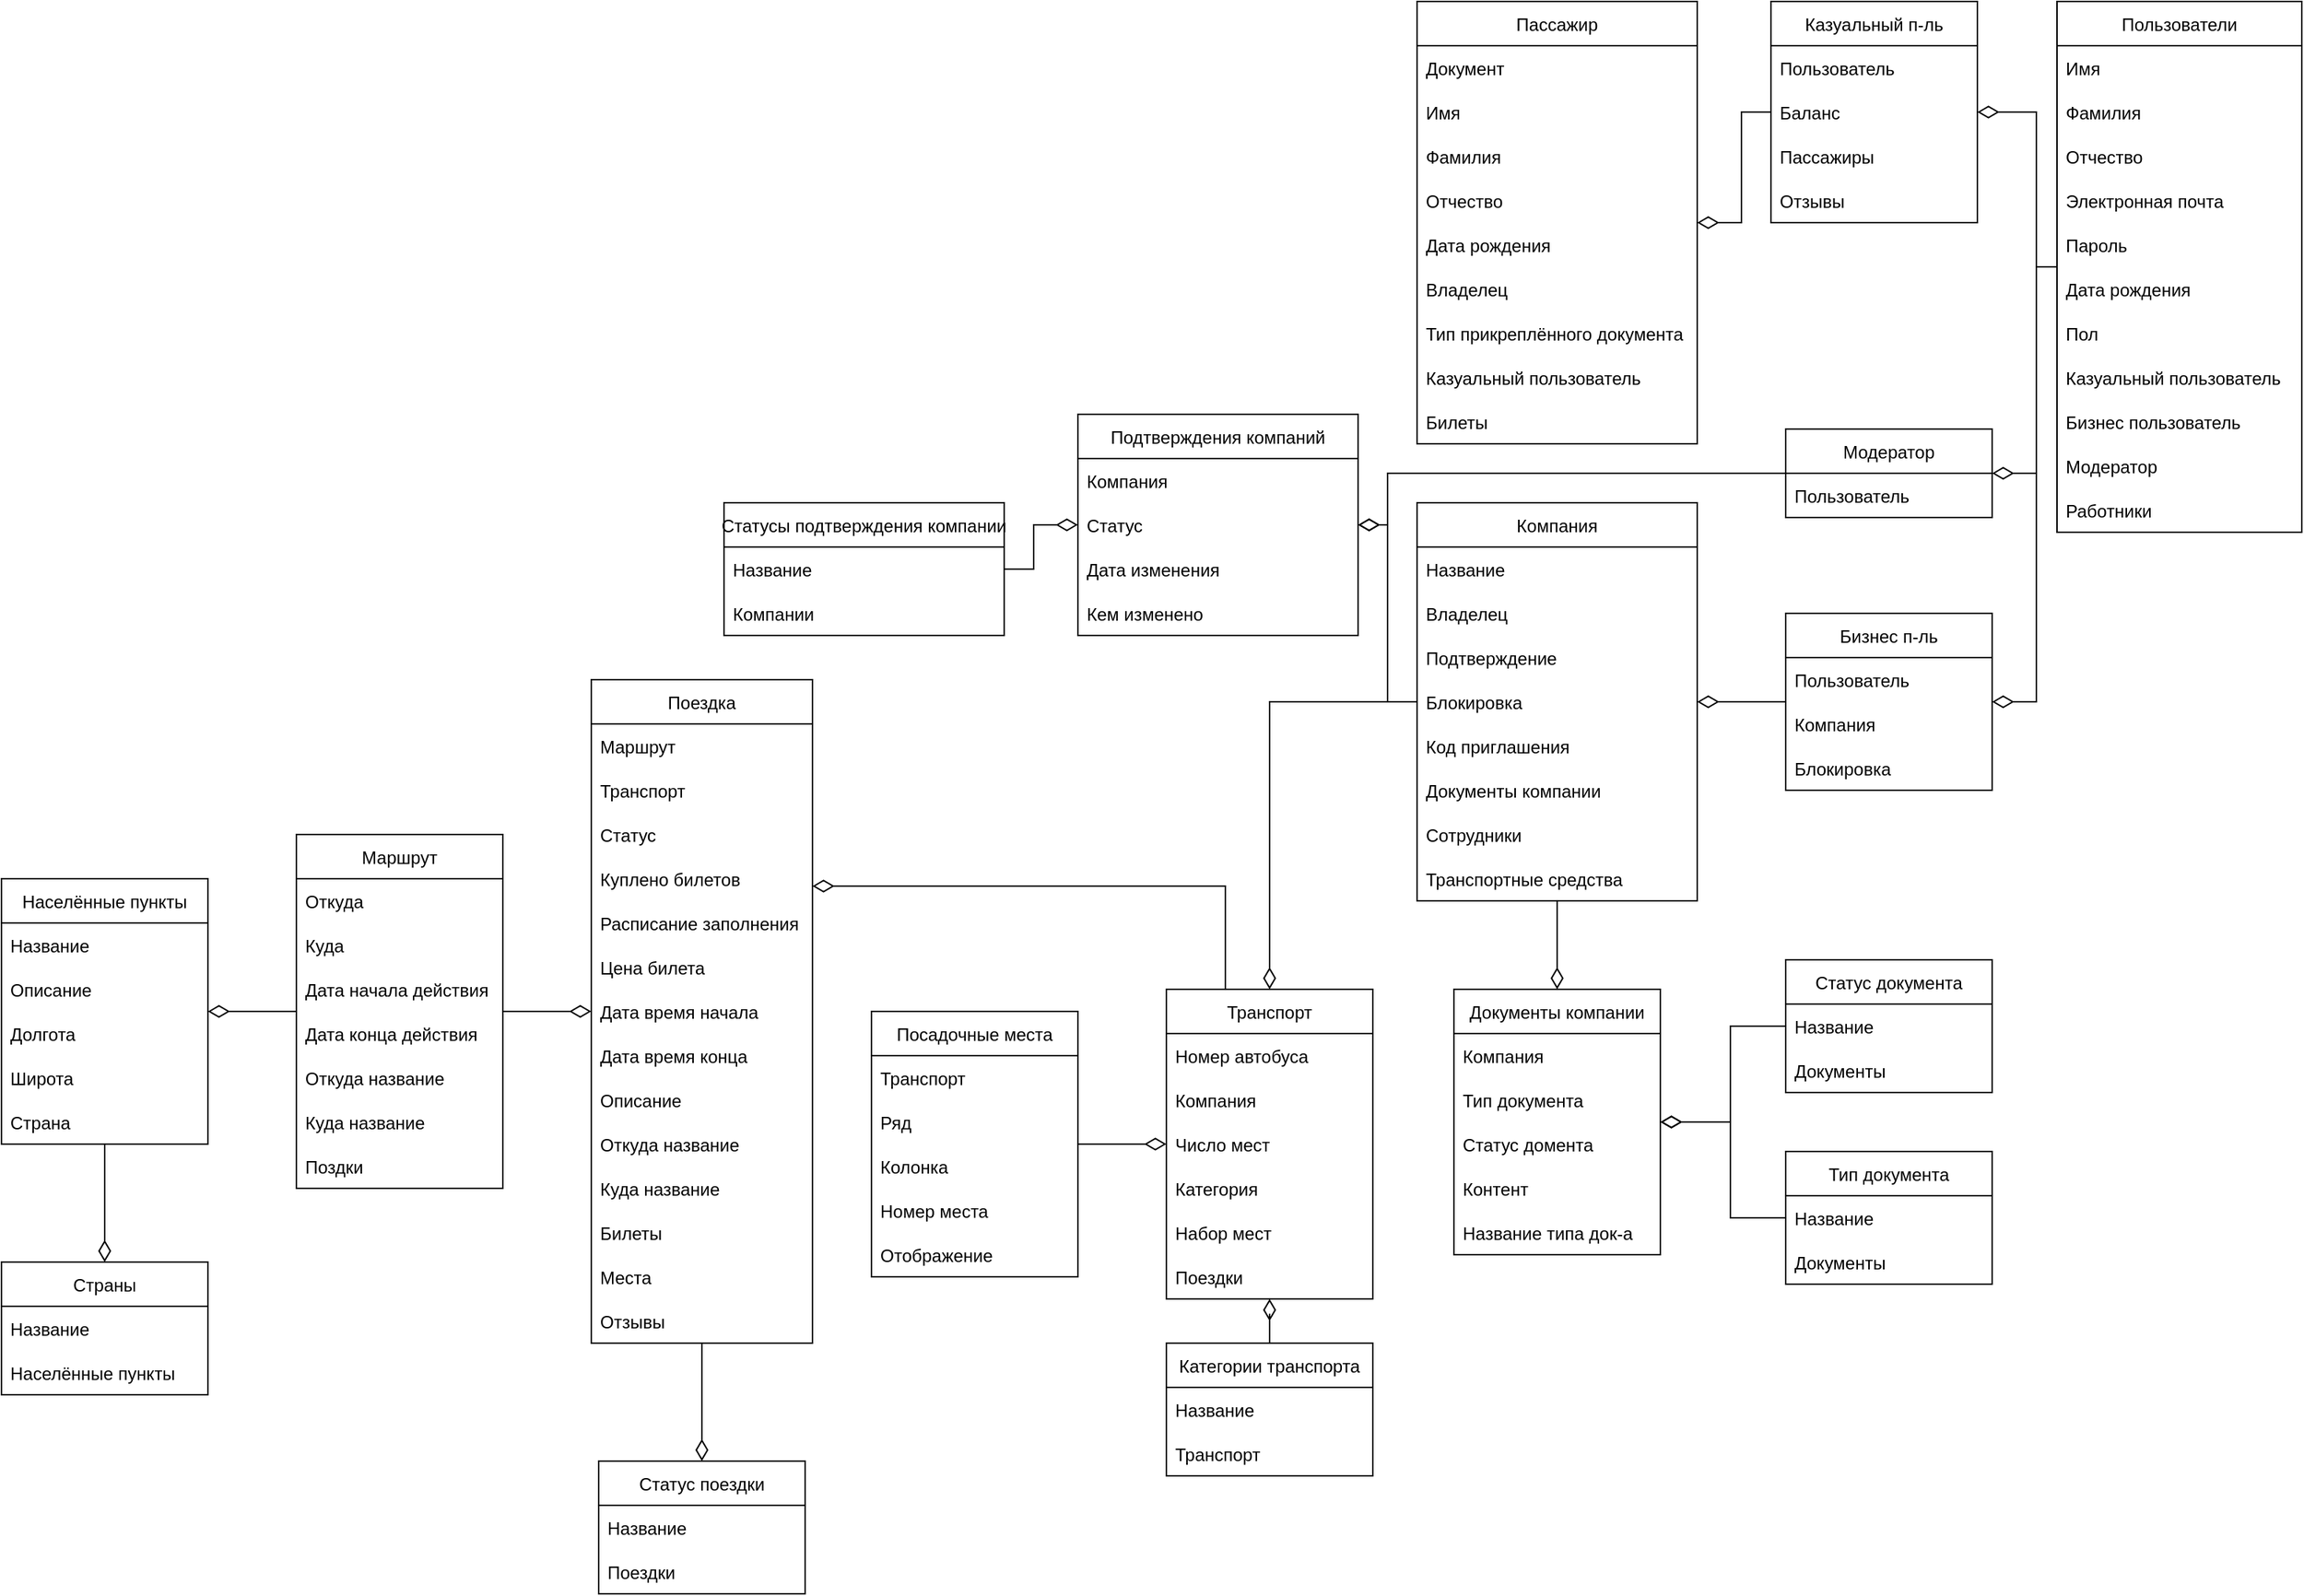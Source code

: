 <mxfile version="18.0.2" type="github">
  <diagram id="vELPEkhLMTeFOMXlJ44O" name="Page-1">
    <mxGraphModel dx="2416" dy="868" grid="1" gridSize="10" guides="1" tooltips="1" connect="1" arrows="1" fold="1" page="1" pageScale="1" pageWidth="827" pageHeight="1169" math="0" shadow="0">
      <root>
        <mxCell id="0" />
        <mxCell id="1" parent="0" />
        <mxCell id="m22iCB-XYUznmMrSTrO6-69" style="edgeStyle=orthogonalEdgeStyle;rounded=0;orthogonalLoop=1;jettySize=auto;html=1;endArrow=diamondThin;endFill=0;startSize=12;endSize=12;" edge="1" parent="1" source="m22iCB-XYUznmMrSTrO6-1" target="m22iCB-XYUznmMrSTrO6-24">
          <mxGeometry relative="1" as="geometry">
            <Array as="points">
              <mxPoint x="620" y="220" />
              <mxPoint x="620" y="515" />
            </Array>
          </mxGeometry>
        </mxCell>
        <mxCell id="m22iCB-XYUznmMrSTrO6-70" style="edgeStyle=orthogonalEdgeStyle;rounded=0;orthogonalLoop=1;jettySize=auto;html=1;endArrow=diamondThin;endFill=0;startSize=12;endSize=12;" edge="1" parent="1" source="m22iCB-XYUznmMrSTrO6-1" target="m22iCB-XYUznmMrSTrO6-19">
          <mxGeometry relative="1" as="geometry">
            <Array as="points">
              <mxPoint x="620" y="220" />
              <mxPoint x="620" y="360" />
            </Array>
          </mxGeometry>
        </mxCell>
        <mxCell id="m22iCB-XYUznmMrSTrO6-71" style="edgeStyle=orthogonalEdgeStyle;rounded=0;orthogonalLoop=1;jettySize=auto;html=1;endArrow=diamondThin;endFill=0;startSize=12;endSize=12;" edge="1" parent="1" source="m22iCB-XYUznmMrSTrO6-1" target="m22iCB-XYUznmMrSTrO6-14">
          <mxGeometry relative="1" as="geometry">
            <Array as="points">
              <mxPoint x="620" y="220" />
              <mxPoint x="620" y="115" />
            </Array>
          </mxGeometry>
        </mxCell>
        <mxCell id="m22iCB-XYUznmMrSTrO6-1" value="Пользователи" style="swimlane;fontStyle=0;childLayout=stackLayout;horizontal=1;startSize=30;horizontalStack=0;resizeParent=1;resizeParentMax=0;resizeLast=0;collapsible=1;marginBottom=0;" vertex="1" parent="1">
          <mxGeometry x="634" y="40" width="166" height="360" as="geometry" />
        </mxCell>
        <mxCell id="m22iCB-XYUznmMrSTrO6-2" value="Имя" style="text;strokeColor=none;fillColor=none;align=left;verticalAlign=middle;spacingLeft=4;spacingRight=4;overflow=hidden;points=[[0,0.5],[1,0.5]];portConstraint=eastwest;rotatable=0;" vertex="1" parent="m22iCB-XYUznmMrSTrO6-1">
          <mxGeometry y="30" width="166" height="30" as="geometry" />
        </mxCell>
        <mxCell id="m22iCB-XYUznmMrSTrO6-3" value="Фамилия" style="text;strokeColor=none;fillColor=none;align=left;verticalAlign=middle;spacingLeft=4;spacingRight=4;overflow=hidden;points=[[0,0.5],[1,0.5]];portConstraint=eastwest;rotatable=0;" vertex="1" parent="m22iCB-XYUznmMrSTrO6-1">
          <mxGeometry y="60" width="166" height="30" as="geometry" />
        </mxCell>
        <mxCell id="m22iCB-XYUznmMrSTrO6-4" value="Отчество" style="text;strokeColor=none;fillColor=none;align=left;verticalAlign=middle;spacingLeft=4;spacingRight=4;overflow=hidden;points=[[0,0.5],[1,0.5]];portConstraint=eastwest;rotatable=0;" vertex="1" parent="m22iCB-XYUznmMrSTrO6-1">
          <mxGeometry y="90" width="166" height="30" as="geometry" />
        </mxCell>
        <mxCell id="m22iCB-XYUznmMrSTrO6-5" value="Электронная почта" style="text;strokeColor=none;fillColor=none;align=left;verticalAlign=middle;spacingLeft=4;spacingRight=4;overflow=hidden;points=[[0,0.5],[1,0.5]];portConstraint=eastwest;rotatable=0;" vertex="1" parent="m22iCB-XYUznmMrSTrO6-1">
          <mxGeometry y="120" width="166" height="30" as="geometry" />
        </mxCell>
        <mxCell id="m22iCB-XYUznmMrSTrO6-6" value="Пароль" style="text;strokeColor=none;fillColor=none;align=left;verticalAlign=middle;spacingLeft=4;spacingRight=4;overflow=hidden;points=[[0,0.5],[1,0.5]];portConstraint=eastwest;rotatable=0;" vertex="1" parent="m22iCB-XYUznmMrSTrO6-1">
          <mxGeometry y="150" width="166" height="30" as="geometry" />
        </mxCell>
        <mxCell id="m22iCB-XYUznmMrSTrO6-7" value="Дата рождения" style="text;strokeColor=none;fillColor=none;align=left;verticalAlign=middle;spacingLeft=4;spacingRight=4;overflow=hidden;points=[[0,0.5],[1,0.5]];portConstraint=eastwest;rotatable=0;" vertex="1" parent="m22iCB-XYUznmMrSTrO6-1">
          <mxGeometry y="180" width="166" height="30" as="geometry" />
        </mxCell>
        <mxCell id="m22iCB-XYUznmMrSTrO6-8" value="Пол" style="text;strokeColor=none;fillColor=none;align=left;verticalAlign=middle;spacingLeft=4;spacingRight=4;overflow=hidden;points=[[0,0.5],[1,0.5]];portConstraint=eastwest;rotatable=0;" vertex="1" parent="m22iCB-XYUznmMrSTrO6-1">
          <mxGeometry y="210" width="166" height="30" as="geometry" />
        </mxCell>
        <mxCell id="m22iCB-XYUznmMrSTrO6-9" value="Казуальный пользователь" style="text;strokeColor=none;fillColor=none;align=left;verticalAlign=middle;spacingLeft=4;spacingRight=4;overflow=hidden;points=[[0,0.5],[1,0.5]];portConstraint=eastwest;rotatable=0;" vertex="1" parent="m22iCB-XYUznmMrSTrO6-1">
          <mxGeometry y="240" width="166" height="30" as="geometry" />
        </mxCell>
        <mxCell id="m22iCB-XYUznmMrSTrO6-10" value="Бизнес пользователь" style="text;strokeColor=none;fillColor=none;align=left;verticalAlign=middle;spacingLeft=4;spacingRight=4;overflow=hidden;points=[[0,0.5],[1,0.5]];portConstraint=eastwest;rotatable=0;" vertex="1" parent="m22iCB-XYUznmMrSTrO6-1">
          <mxGeometry y="270" width="166" height="30" as="geometry" />
        </mxCell>
        <mxCell id="m22iCB-XYUznmMrSTrO6-11" value="Модератор" style="text;strokeColor=none;fillColor=none;align=left;verticalAlign=middle;spacingLeft=4;spacingRight=4;overflow=hidden;points=[[0,0.5],[1,0.5]];portConstraint=eastwest;rotatable=0;" vertex="1" parent="m22iCB-XYUznmMrSTrO6-1">
          <mxGeometry y="300" width="166" height="30" as="geometry" />
        </mxCell>
        <mxCell id="m22iCB-XYUznmMrSTrO6-12" value="Работники" style="text;strokeColor=none;fillColor=none;align=left;verticalAlign=middle;spacingLeft=4;spacingRight=4;overflow=hidden;points=[[0,0.5],[1,0.5]];portConstraint=eastwest;rotatable=0;" vertex="1" parent="m22iCB-XYUznmMrSTrO6-1">
          <mxGeometry y="330" width="166" height="30" as="geometry" />
        </mxCell>
        <mxCell id="m22iCB-XYUznmMrSTrO6-72" style="edgeStyle=orthogonalEdgeStyle;rounded=0;orthogonalLoop=1;jettySize=auto;html=1;endArrow=diamondThin;endFill=0;startSize=12;endSize=12;" edge="1" parent="1" source="m22iCB-XYUznmMrSTrO6-14" target="m22iCB-XYUznmMrSTrO6-29">
          <mxGeometry relative="1" as="geometry" />
        </mxCell>
        <mxCell id="m22iCB-XYUznmMrSTrO6-14" value="Казуальный п-ль" style="swimlane;fontStyle=0;childLayout=stackLayout;horizontal=1;startSize=30;horizontalStack=0;resizeParent=1;resizeParentMax=0;resizeLast=0;collapsible=1;marginBottom=0;" vertex="1" parent="1">
          <mxGeometry x="440" y="40" width="140" height="150" as="geometry" />
        </mxCell>
        <mxCell id="m22iCB-XYUznmMrSTrO6-15" value="Пользователь" style="text;strokeColor=none;fillColor=none;align=left;verticalAlign=middle;spacingLeft=4;spacingRight=4;overflow=hidden;points=[[0,0.5],[1,0.5]];portConstraint=eastwest;rotatable=0;" vertex="1" parent="m22iCB-XYUznmMrSTrO6-14">
          <mxGeometry y="30" width="140" height="30" as="geometry" />
        </mxCell>
        <mxCell id="m22iCB-XYUznmMrSTrO6-16" value="Баланс" style="text;strokeColor=none;fillColor=none;align=left;verticalAlign=middle;spacingLeft=4;spacingRight=4;overflow=hidden;points=[[0,0.5],[1,0.5]];portConstraint=eastwest;rotatable=0;" vertex="1" parent="m22iCB-XYUznmMrSTrO6-14">
          <mxGeometry y="60" width="140" height="30" as="geometry" />
        </mxCell>
        <mxCell id="m22iCB-XYUznmMrSTrO6-17" value="Пассажиры" style="text;strokeColor=none;fillColor=none;align=left;verticalAlign=middle;spacingLeft=4;spacingRight=4;overflow=hidden;points=[[0,0.5],[1,0.5]];portConstraint=eastwest;rotatable=0;" vertex="1" parent="m22iCB-XYUznmMrSTrO6-14">
          <mxGeometry y="90" width="140" height="30" as="geometry" />
        </mxCell>
        <mxCell id="m22iCB-XYUznmMrSTrO6-18" value="Отзывы" style="text;strokeColor=none;fillColor=none;align=left;verticalAlign=middle;spacingLeft=4;spacingRight=4;overflow=hidden;points=[[0,0.5],[1,0.5]];portConstraint=eastwest;rotatable=0;" vertex="1" parent="m22iCB-XYUznmMrSTrO6-14">
          <mxGeometry y="120" width="140" height="30" as="geometry" />
        </mxCell>
        <mxCell id="m22iCB-XYUznmMrSTrO6-67" style="edgeStyle=orthogonalEdgeStyle;rounded=0;orthogonalLoop=1;jettySize=auto;html=1;endArrow=diamondThin;endFill=0;startSize=12;endSize=12;" edge="1" parent="1" source="m22iCB-XYUznmMrSTrO6-19" target="m22iCB-XYUznmMrSTrO6-60">
          <mxGeometry relative="1" as="geometry">
            <Array as="points">
              <mxPoint x="180" y="360" />
              <mxPoint x="180" y="395" />
            </Array>
          </mxGeometry>
        </mxCell>
        <mxCell id="m22iCB-XYUznmMrSTrO6-19" value="Модератор" style="swimlane;fontStyle=0;childLayout=stackLayout;horizontal=1;startSize=30;horizontalStack=0;resizeParent=1;resizeParentMax=0;resizeLast=0;collapsible=1;marginBottom=0;" vertex="1" parent="1">
          <mxGeometry x="450" y="330" width="140" height="60" as="geometry" />
        </mxCell>
        <mxCell id="m22iCB-XYUznmMrSTrO6-20" value="Пользователь" style="text;strokeColor=none;fillColor=none;align=left;verticalAlign=middle;spacingLeft=4;spacingRight=4;overflow=hidden;points=[[0,0.5],[1,0.5]];portConstraint=eastwest;rotatable=0;" vertex="1" parent="m22iCB-XYUznmMrSTrO6-19">
          <mxGeometry y="30" width="140" height="30" as="geometry" />
        </mxCell>
        <mxCell id="m22iCB-XYUznmMrSTrO6-68" style="edgeStyle=orthogonalEdgeStyle;rounded=0;orthogonalLoop=1;jettySize=auto;html=1;endArrow=diamondThin;endFill=0;startSize=12;endSize=12;" edge="1" parent="1" source="m22iCB-XYUznmMrSTrO6-24" target="m22iCB-XYUznmMrSTrO6-39">
          <mxGeometry relative="1" as="geometry" />
        </mxCell>
        <mxCell id="m22iCB-XYUznmMrSTrO6-24" value="Бизнес п-ль" style="swimlane;fontStyle=0;childLayout=stackLayout;horizontal=1;startSize=30;horizontalStack=0;resizeParent=1;resizeParentMax=0;resizeLast=0;collapsible=1;marginBottom=0;" vertex="1" parent="1">
          <mxGeometry x="450" y="455" width="140" height="120" as="geometry" />
        </mxCell>
        <mxCell id="m22iCB-XYUznmMrSTrO6-25" value="Пользователь" style="text;strokeColor=none;fillColor=none;align=left;verticalAlign=middle;spacingLeft=4;spacingRight=4;overflow=hidden;points=[[0,0.5],[1,0.5]];portConstraint=eastwest;rotatable=0;" vertex="1" parent="m22iCB-XYUznmMrSTrO6-24">
          <mxGeometry y="30" width="140" height="30" as="geometry" />
        </mxCell>
        <mxCell id="m22iCB-XYUznmMrSTrO6-26" value="Компания" style="text;strokeColor=none;fillColor=none;align=left;verticalAlign=middle;spacingLeft=4;spacingRight=4;overflow=hidden;points=[[0,0.5],[1,0.5]];portConstraint=eastwest;rotatable=0;" vertex="1" parent="m22iCB-XYUznmMrSTrO6-24">
          <mxGeometry y="60" width="140" height="30" as="geometry" />
        </mxCell>
        <mxCell id="m22iCB-XYUznmMrSTrO6-27" value="Блокировка" style="text;strokeColor=none;fillColor=none;align=left;verticalAlign=middle;spacingLeft=4;spacingRight=4;overflow=hidden;points=[[0,0.5],[1,0.5]];portConstraint=eastwest;rotatable=0;" vertex="1" parent="m22iCB-XYUznmMrSTrO6-24">
          <mxGeometry y="90" width="140" height="30" as="geometry" />
        </mxCell>
        <mxCell id="m22iCB-XYUznmMrSTrO6-29" value="Пассажир" style="swimlane;fontStyle=0;childLayout=stackLayout;horizontal=1;startSize=30;horizontalStack=0;resizeParent=1;resizeParentMax=0;resizeLast=0;collapsible=1;marginBottom=0;" vertex="1" parent="1">
          <mxGeometry x="200" y="40" width="190" height="300" as="geometry" />
        </mxCell>
        <mxCell id="m22iCB-XYUznmMrSTrO6-30" value="Документ" style="text;strokeColor=none;fillColor=none;align=left;verticalAlign=middle;spacingLeft=4;spacingRight=4;overflow=hidden;points=[[0,0.5],[1,0.5]];portConstraint=eastwest;rotatable=0;" vertex="1" parent="m22iCB-XYUznmMrSTrO6-29">
          <mxGeometry y="30" width="190" height="30" as="geometry" />
        </mxCell>
        <mxCell id="m22iCB-XYUznmMrSTrO6-31" value="Имя" style="text;strokeColor=none;fillColor=none;align=left;verticalAlign=middle;spacingLeft=4;spacingRight=4;overflow=hidden;points=[[0,0.5],[1,0.5]];portConstraint=eastwest;rotatable=0;" vertex="1" parent="m22iCB-XYUznmMrSTrO6-29">
          <mxGeometry y="60" width="190" height="30" as="geometry" />
        </mxCell>
        <mxCell id="m22iCB-XYUznmMrSTrO6-32" value="Фамилия" style="text;strokeColor=none;fillColor=none;align=left;verticalAlign=middle;spacingLeft=4;spacingRight=4;overflow=hidden;points=[[0,0.5],[1,0.5]];portConstraint=eastwest;rotatable=0;" vertex="1" parent="m22iCB-XYUznmMrSTrO6-29">
          <mxGeometry y="90" width="190" height="30" as="geometry" />
        </mxCell>
        <mxCell id="m22iCB-XYUznmMrSTrO6-33" value="Отчество" style="text;strokeColor=none;fillColor=none;align=left;verticalAlign=middle;spacingLeft=4;spacingRight=4;overflow=hidden;points=[[0,0.5],[1,0.5]];portConstraint=eastwest;rotatable=0;" vertex="1" parent="m22iCB-XYUznmMrSTrO6-29">
          <mxGeometry y="120" width="190" height="30" as="geometry" />
        </mxCell>
        <mxCell id="m22iCB-XYUznmMrSTrO6-34" value="Дата рождения" style="text;strokeColor=none;fillColor=none;align=left;verticalAlign=middle;spacingLeft=4;spacingRight=4;overflow=hidden;points=[[0,0.5],[1,0.5]];portConstraint=eastwest;rotatable=0;" vertex="1" parent="m22iCB-XYUznmMrSTrO6-29">
          <mxGeometry y="150" width="190" height="30" as="geometry" />
        </mxCell>
        <mxCell id="m22iCB-XYUznmMrSTrO6-35" value="Владелец" style="text;strokeColor=none;fillColor=none;align=left;verticalAlign=middle;spacingLeft=4;spacingRight=4;overflow=hidden;points=[[0,0.5],[1,0.5]];portConstraint=eastwest;rotatable=0;" vertex="1" parent="m22iCB-XYUznmMrSTrO6-29">
          <mxGeometry y="180" width="190" height="30" as="geometry" />
        </mxCell>
        <mxCell id="m22iCB-XYUznmMrSTrO6-36" value="Тип прикреплённого документа" style="text;strokeColor=none;fillColor=none;align=left;verticalAlign=middle;spacingLeft=4;spacingRight=4;overflow=hidden;points=[[0,0.5],[1,0.5]];portConstraint=eastwest;rotatable=0;" vertex="1" parent="m22iCB-XYUznmMrSTrO6-29">
          <mxGeometry y="210" width="190" height="30" as="geometry" />
        </mxCell>
        <mxCell id="m22iCB-XYUznmMrSTrO6-37" value="Казуальный пользователь" style="text;strokeColor=none;fillColor=none;align=left;verticalAlign=middle;spacingLeft=4;spacingRight=4;overflow=hidden;points=[[0,0.5],[1,0.5]];portConstraint=eastwest;rotatable=0;" vertex="1" parent="m22iCB-XYUznmMrSTrO6-29">
          <mxGeometry y="240" width="190" height="30" as="geometry" />
        </mxCell>
        <mxCell id="m22iCB-XYUznmMrSTrO6-38" value="Билеты" style="text;strokeColor=none;fillColor=none;align=left;verticalAlign=middle;spacingLeft=4;spacingRight=4;overflow=hidden;points=[[0,0.5],[1,0.5]];portConstraint=eastwest;rotatable=0;" vertex="1" parent="m22iCB-XYUznmMrSTrO6-29">
          <mxGeometry y="270" width="190" height="30" as="geometry" />
        </mxCell>
        <mxCell id="m22iCB-XYUznmMrSTrO6-66" style="edgeStyle=orthogonalEdgeStyle;rounded=0;orthogonalLoop=1;jettySize=auto;html=1;endArrow=diamondThin;endFill=0;endSize=12;startSize=12;" edge="1" parent="1" source="m22iCB-XYUznmMrSTrO6-39" target="m22iCB-XYUznmMrSTrO6-60">
          <mxGeometry relative="1" as="geometry" />
        </mxCell>
        <mxCell id="m22iCB-XYUznmMrSTrO6-89" style="edgeStyle=orthogonalEdgeStyle;rounded=0;orthogonalLoop=1;jettySize=auto;html=1;endArrow=diamondThin;endFill=0;startSize=12;endSize=12;" edge="1" parent="1" source="m22iCB-XYUznmMrSTrO6-39" target="m22iCB-XYUznmMrSTrO6-81">
          <mxGeometry relative="1" as="geometry" />
        </mxCell>
        <mxCell id="m22iCB-XYUznmMrSTrO6-39" value="Компания" style="swimlane;fontStyle=0;childLayout=stackLayout;horizontal=1;startSize=30;horizontalStack=0;resizeParent=1;resizeParentMax=0;resizeLast=0;collapsible=1;marginBottom=0;" vertex="1" parent="1">
          <mxGeometry x="200" y="380" width="190" height="270" as="geometry" />
        </mxCell>
        <mxCell id="m22iCB-XYUznmMrSTrO6-40" value="Название" style="text;strokeColor=none;fillColor=none;align=left;verticalAlign=middle;spacingLeft=4;spacingRight=4;overflow=hidden;points=[[0,0.5],[1,0.5]];portConstraint=eastwest;rotatable=0;" vertex="1" parent="m22iCB-XYUznmMrSTrO6-39">
          <mxGeometry y="30" width="190" height="30" as="geometry" />
        </mxCell>
        <mxCell id="m22iCB-XYUznmMrSTrO6-41" value="Владелец" style="text;strokeColor=none;fillColor=none;align=left;verticalAlign=middle;spacingLeft=4;spacingRight=4;overflow=hidden;points=[[0,0.5],[1,0.5]];portConstraint=eastwest;rotatable=0;" vertex="1" parent="m22iCB-XYUznmMrSTrO6-39">
          <mxGeometry y="60" width="190" height="30" as="geometry" />
        </mxCell>
        <mxCell id="m22iCB-XYUznmMrSTrO6-42" value="Подтверждение" style="text;strokeColor=none;fillColor=none;align=left;verticalAlign=middle;spacingLeft=4;spacingRight=4;overflow=hidden;points=[[0,0.5],[1,0.5]];portConstraint=eastwest;rotatable=0;" vertex="1" parent="m22iCB-XYUznmMrSTrO6-39">
          <mxGeometry y="90" width="190" height="30" as="geometry" />
        </mxCell>
        <mxCell id="m22iCB-XYUznmMrSTrO6-43" value="Блокировка" style="text;strokeColor=none;fillColor=none;align=left;verticalAlign=middle;spacingLeft=4;spacingRight=4;overflow=hidden;points=[[0,0.5],[1,0.5]];portConstraint=eastwest;rotatable=0;" vertex="1" parent="m22iCB-XYUznmMrSTrO6-39">
          <mxGeometry y="120" width="190" height="30" as="geometry" />
        </mxCell>
        <mxCell id="m22iCB-XYUznmMrSTrO6-44" value="Код приглашения" style="text;strokeColor=none;fillColor=none;align=left;verticalAlign=middle;spacingLeft=4;spacingRight=4;overflow=hidden;points=[[0,0.5],[1,0.5]];portConstraint=eastwest;rotatable=0;" vertex="1" parent="m22iCB-XYUznmMrSTrO6-39">
          <mxGeometry y="150" width="190" height="30" as="geometry" />
        </mxCell>
        <mxCell id="m22iCB-XYUznmMrSTrO6-45" value="Документы компании" style="text;strokeColor=none;fillColor=none;align=left;verticalAlign=middle;spacingLeft=4;spacingRight=4;overflow=hidden;points=[[0,0.5],[1,0.5]];portConstraint=eastwest;rotatable=0;" vertex="1" parent="m22iCB-XYUznmMrSTrO6-39">
          <mxGeometry y="180" width="190" height="30" as="geometry" />
        </mxCell>
        <mxCell id="m22iCB-XYUznmMrSTrO6-46" value="Сотрудники" style="text;strokeColor=none;fillColor=none;align=left;verticalAlign=middle;spacingLeft=4;spacingRight=4;overflow=hidden;points=[[0,0.5],[1,0.5]];portConstraint=eastwest;rotatable=0;" vertex="1" parent="m22iCB-XYUznmMrSTrO6-39">
          <mxGeometry y="210" width="190" height="30" as="geometry" />
        </mxCell>
        <mxCell id="m22iCB-XYUznmMrSTrO6-47" value="Транспортные средства" style="text;strokeColor=none;fillColor=none;align=left;verticalAlign=middle;spacingLeft=4;spacingRight=4;overflow=hidden;points=[[0,0.5],[1,0.5]];portConstraint=eastwest;rotatable=0;" vertex="1" parent="m22iCB-XYUznmMrSTrO6-39">
          <mxGeometry y="240" width="190" height="30" as="geometry" />
        </mxCell>
        <mxCell id="m22iCB-XYUznmMrSTrO6-65" style="edgeStyle=orthogonalEdgeStyle;rounded=0;orthogonalLoop=1;jettySize=auto;html=1;endArrow=diamondThin;endFill=0;endSize=12;" edge="1" parent="1" source="m22iCB-XYUznmMrSTrO6-51" target="m22iCB-XYUznmMrSTrO6-60">
          <mxGeometry relative="1" as="geometry" />
        </mxCell>
        <mxCell id="m22iCB-XYUznmMrSTrO6-51" value="Статусы подтверждения компании" style="swimlane;fontStyle=0;childLayout=stackLayout;horizontal=1;startSize=30;horizontalStack=0;resizeParent=1;resizeParentMax=0;resizeLast=0;collapsible=1;marginBottom=0;" vertex="1" parent="1">
          <mxGeometry x="-270" y="380" width="190" height="90" as="geometry" />
        </mxCell>
        <mxCell id="m22iCB-XYUznmMrSTrO6-52" value="Название" style="text;strokeColor=none;fillColor=none;align=left;verticalAlign=middle;spacingLeft=4;spacingRight=4;overflow=hidden;points=[[0,0.5],[1,0.5]];portConstraint=eastwest;rotatable=0;" vertex="1" parent="m22iCB-XYUznmMrSTrO6-51">
          <mxGeometry y="30" width="190" height="30" as="geometry" />
        </mxCell>
        <mxCell id="m22iCB-XYUznmMrSTrO6-53" value="Компании" style="text;strokeColor=none;fillColor=none;align=left;verticalAlign=middle;spacingLeft=4;spacingRight=4;overflow=hidden;points=[[0,0.5],[1,0.5]];portConstraint=eastwest;rotatable=0;" vertex="1" parent="m22iCB-XYUznmMrSTrO6-51">
          <mxGeometry y="60" width="190" height="30" as="geometry" />
        </mxCell>
        <mxCell id="m22iCB-XYUznmMrSTrO6-60" value="Подтверждения компаний" style="swimlane;fontStyle=0;childLayout=stackLayout;horizontal=1;startSize=30;horizontalStack=0;resizeParent=1;resizeParentMax=0;resizeLast=0;collapsible=1;marginBottom=0;" vertex="1" parent="1">
          <mxGeometry x="-30" y="320" width="190" height="150" as="geometry" />
        </mxCell>
        <mxCell id="m22iCB-XYUznmMrSTrO6-61" value="Компания" style="text;strokeColor=none;fillColor=none;align=left;verticalAlign=middle;spacingLeft=4;spacingRight=4;overflow=hidden;points=[[0,0.5],[1,0.5]];portConstraint=eastwest;rotatable=0;" vertex="1" parent="m22iCB-XYUznmMrSTrO6-60">
          <mxGeometry y="30" width="190" height="30" as="geometry" />
        </mxCell>
        <mxCell id="m22iCB-XYUznmMrSTrO6-62" value="Статус" style="text;strokeColor=none;fillColor=none;align=left;verticalAlign=middle;spacingLeft=4;spacingRight=4;overflow=hidden;points=[[0,0.5],[1,0.5]];portConstraint=eastwest;rotatable=0;" vertex="1" parent="m22iCB-XYUznmMrSTrO6-60">
          <mxGeometry y="60" width="190" height="30" as="geometry" />
        </mxCell>
        <mxCell id="m22iCB-XYUznmMrSTrO6-63" value="Дата изменения" style="text;strokeColor=none;fillColor=none;align=left;verticalAlign=middle;spacingLeft=4;spacingRight=4;overflow=hidden;points=[[0,0.5],[1,0.5]];portConstraint=eastwest;rotatable=0;" vertex="1" parent="m22iCB-XYUznmMrSTrO6-60">
          <mxGeometry y="90" width="190" height="30" as="geometry" />
        </mxCell>
        <mxCell id="m22iCB-XYUznmMrSTrO6-64" value="Кем изменено" style="text;strokeColor=none;fillColor=none;align=left;verticalAlign=middle;spacingLeft=4;spacingRight=4;overflow=hidden;points=[[0,0.5],[1,0.5]];portConstraint=eastwest;rotatable=0;" vertex="1" parent="m22iCB-XYUznmMrSTrO6-60">
          <mxGeometry y="120" width="190" height="30" as="geometry" />
        </mxCell>
        <mxCell id="m22iCB-XYUznmMrSTrO6-85" style="edgeStyle=orthogonalEdgeStyle;rounded=0;orthogonalLoop=1;jettySize=auto;html=1;endArrow=diamondThin;endFill=0;startSize=12;endSize=12;" edge="1" parent="1" source="m22iCB-XYUznmMrSTrO6-73" target="m22iCB-XYUznmMrSTrO6-81">
          <mxGeometry relative="1" as="geometry" />
        </mxCell>
        <mxCell id="m22iCB-XYUznmMrSTrO6-73" value="Статус документа" style="swimlane;fontStyle=0;childLayout=stackLayout;horizontal=1;startSize=30;horizontalStack=0;resizeParent=1;resizeParentMax=0;resizeLast=0;collapsible=1;marginBottom=0;" vertex="1" parent="1">
          <mxGeometry x="450" y="690" width="140" height="90" as="geometry" />
        </mxCell>
        <mxCell id="m22iCB-XYUznmMrSTrO6-74" value="Название" style="text;strokeColor=none;fillColor=none;align=left;verticalAlign=middle;spacingLeft=4;spacingRight=4;overflow=hidden;points=[[0,0.5],[1,0.5]];portConstraint=eastwest;rotatable=0;" vertex="1" parent="m22iCB-XYUznmMrSTrO6-73">
          <mxGeometry y="30" width="140" height="30" as="geometry" />
        </mxCell>
        <mxCell id="m22iCB-XYUznmMrSTrO6-77" value="Документы" style="text;strokeColor=none;fillColor=none;align=left;verticalAlign=middle;spacingLeft=4;spacingRight=4;overflow=hidden;points=[[0,0.5],[1,0.5]];portConstraint=eastwest;rotatable=0;" vertex="1" parent="m22iCB-XYUznmMrSTrO6-73">
          <mxGeometry y="60" width="140" height="30" as="geometry" />
        </mxCell>
        <mxCell id="m22iCB-XYUznmMrSTrO6-86" style="edgeStyle=orthogonalEdgeStyle;rounded=0;orthogonalLoop=1;jettySize=auto;html=1;endArrow=diamondThin;endFill=0;startSize=12;endSize=12;" edge="1" parent="1" source="m22iCB-XYUznmMrSTrO6-78" target="m22iCB-XYUznmMrSTrO6-81">
          <mxGeometry relative="1" as="geometry" />
        </mxCell>
        <mxCell id="m22iCB-XYUznmMrSTrO6-78" value="Тип документа" style="swimlane;fontStyle=0;childLayout=stackLayout;horizontal=1;startSize=30;horizontalStack=0;resizeParent=1;resizeParentMax=0;resizeLast=0;collapsible=1;marginBottom=0;" vertex="1" parent="1">
          <mxGeometry x="450" y="820" width="140" height="90" as="geometry" />
        </mxCell>
        <mxCell id="m22iCB-XYUznmMrSTrO6-79" value="Название" style="text;strokeColor=none;fillColor=none;align=left;verticalAlign=middle;spacingLeft=4;spacingRight=4;overflow=hidden;points=[[0,0.5],[1,0.5]];portConstraint=eastwest;rotatable=0;" vertex="1" parent="m22iCB-XYUznmMrSTrO6-78">
          <mxGeometry y="30" width="140" height="30" as="geometry" />
        </mxCell>
        <mxCell id="m22iCB-XYUznmMrSTrO6-80" value="Документы" style="text;strokeColor=none;fillColor=none;align=left;verticalAlign=middle;spacingLeft=4;spacingRight=4;overflow=hidden;points=[[0,0.5],[1,0.5]];portConstraint=eastwest;rotatable=0;" vertex="1" parent="m22iCB-XYUznmMrSTrO6-78">
          <mxGeometry y="60" width="140" height="30" as="geometry" />
        </mxCell>
        <mxCell id="m22iCB-XYUznmMrSTrO6-81" value="Документы компании" style="swimlane;fontStyle=0;childLayout=stackLayout;horizontal=1;startSize=30;horizontalStack=0;resizeParent=1;resizeParentMax=0;resizeLast=0;collapsible=1;marginBottom=0;" vertex="1" parent="1">
          <mxGeometry x="225" y="710" width="140" height="180" as="geometry" />
        </mxCell>
        <mxCell id="m22iCB-XYUznmMrSTrO6-82" value="Компания" style="text;strokeColor=none;fillColor=none;align=left;verticalAlign=middle;spacingLeft=4;spacingRight=4;overflow=hidden;points=[[0,0.5],[1,0.5]];portConstraint=eastwest;rotatable=0;" vertex="1" parent="m22iCB-XYUznmMrSTrO6-81">
          <mxGeometry y="30" width="140" height="30" as="geometry" />
        </mxCell>
        <mxCell id="m22iCB-XYUznmMrSTrO6-83" value="Тип документа" style="text;strokeColor=none;fillColor=none;align=left;verticalAlign=middle;spacingLeft=4;spacingRight=4;overflow=hidden;points=[[0,0.5],[1,0.5]];portConstraint=eastwest;rotatable=0;" vertex="1" parent="m22iCB-XYUznmMrSTrO6-81">
          <mxGeometry y="60" width="140" height="30" as="geometry" />
        </mxCell>
        <mxCell id="m22iCB-XYUznmMrSTrO6-87" value="Статус домента" style="text;strokeColor=none;fillColor=none;align=left;verticalAlign=middle;spacingLeft=4;spacingRight=4;overflow=hidden;points=[[0,0.5],[1,0.5]];portConstraint=eastwest;rotatable=0;" vertex="1" parent="m22iCB-XYUznmMrSTrO6-81">
          <mxGeometry y="90" width="140" height="30" as="geometry" />
        </mxCell>
        <mxCell id="m22iCB-XYUznmMrSTrO6-88" value="Контент" style="text;strokeColor=none;fillColor=none;align=left;verticalAlign=middle;spacingLeft=4;spacingRight=4;overflow=hidden;points=[[0,0.5],[1,0.5]];portConstraint=eastwest;rotatable=0;" vertex="1" parent="m22iCB-XYUznmMrSTrO6-81">
          <mxGeometry y="120" width="140" height="30" as="geometry" />
        </mxCell>
        <mxCell id="m22iCB-XYUznmMrSTrO6-90" value="Название типа док-а" style="text;strokeColor=none;fillColor=none;align=left;verticalAlign=middle;spacingLeft=4;spacingRight=4;overflow=hidden;points=[[0,0.5],[1,0.5]];portConstraint=eastwest;rotatable=0;" vertex="1" parent="m22iCB-XYUznmMrSTrO6-81">
          <mxGeometry y="150" width="140" height="30" as="geometry" />
        </mxCell>
        <mxCell id="m22iCB-XYUznmMrSTrO6-99" style="edgeStyle=orthogonalEdgeStyle;rounded=0;orthogonalLoop=1;jettySize=auto;html=1;endArrow=diamondThin;endFill=0;startSize=12;endSize=12;" edge="1" parent="1" source="m22iCB-XYUznmMrSTrO6-91" target="m22iCB-XYUznmMrSTrO6-94">
          <mxGeometry relative="1" as="geometry" />
        </mxCell>
        <mxCell id="m22iCB-XYUznmMrSTrO6-91" value="Категории транспорта" style="swimlane;fontStyle=0;childLayout=stackLayout;horizontal=1;startSize=30;horizontalStack=0;resizeParent=1;resizeParentMax=0;resizeLast=0;collapsible=1;marginBottom=0;" vertex="1" parent="1">
          <mxGeometry x="30" y="950" width="140" height="90" as="geometry" />
        </mxCell>
        <mxCell id="m22iCB-XYUznmMrSTrO6-92" value="Название" style="text;strokeColor=none;fillColor=none;align=left;verticalAlign=middle;spacingLeft=4;spacingRight=4;overflow=hidden;points=[[0,0.5],[1,0.5]];portConstraint=eastwest;rotatable=0;" vertex="1" parent="m22iCB-XYUznmMrSTrO6-91">
          <mxGeometry y="30" width="140" height="30" as="geometry" />
        </mxCell>
        <mxCell id="m22iCB-XYUznmMrSTrO6-93" value="Транспорт" style="text;strokeColor=none;fillColor=none;align=left;verticalAlign=middle;spacingLeft=4;spacingRight=4;overflow=hidden;points=[[0,0.5],[1,0.5]];portConstraint=eastwest;rotatable=0;" vertex="1" parent="m22iCB-XYUznmMrSTrO6-91">
          <mxGeometry y="60" width="140" height="30" as="geometry" />
        </mxCell>
        <mxCell id="m22iCB-XYUznmMrSTrO6-149" style="edgeStyle=orthogonalEdgeStyle;rounded=0;orthogonalLoop=1;jettySize=auto;html=1;endArrow=diamondThin;endFill=0;startSize=12;endSize=12;" edge="1" parent="1" source="m22iCB-XYUznmMrSTrO6-94" target="m22iCB-XYUznmMrSTrO6-131">
          <mxGeometry relative="1" as="geometry">
            <Array as="points">
              <mxPoint x="70" y="640" />
            </Array>
          </mxGeometry>
        </mxCell>
        <mxCell id="m22iCB-XYUznmMrSTrO6-94" value="Транспорт" style="swimlane;fontStyle=0;childLayout=stackLayout;horizontal=1;startSize=30;horizontalStack=0;resizeParent=1;resizeParentMax=0;resizeLast=0;collapsible=1;marginBottom=0;" vertex="1" parent="1">
          <mxGeometry x="30" y="710" width="140" height="210" as="geometry" />
        </mxCell>
        <mxCell id="m22iCB-XYUznmMrSTrO6-95" value="Номер автобуса" style="text;strokeColor=none;fillColor=none;align=left;verticalAlign=middle;spacingLeft=4;spacingRight=4;overflow=hidden;points=[[0,0.5],[1,0.5]];portConstraint=eastwest;rotatable=0;" vertex="1" parent="m22iCB-XYUznmMrSTrO6-94">
          <mxGeometry y="30" width="140" height="30" as="geometry" />
        </mxCell>
        <mxCell id="m22iCB-XYUznmMrSTrO6-96" value="Компания" style="text;strokeColor=none;fillColor=none;align=left;verticalAlign=middle;spacingLeft=4;spacingRight=4;overflow=hidden;points=[[0,0.5],[1,0.5]];portConstraint=eastwest;rotatable=0;" vertex="1" parent="m22iCB-XYUznmMrSTrO6-94">
          <mxGeometry y="60" width="140" height="30" as="geometry" />
        </mxCell>
        <mxCell id="m22iCB-XYUznmMrSTrO6-97" value="Число мест" style="text;strokeColor=none;fillColor=none;align=left;verticalAlign=middle;spacingLeft=4;spacingRight=4;overflow=hidden;points=[[0,0.5],[1,0.5]];portConstraint=eastwest;rotatable=0;" vertex="1" parent="m22iCB-XYUznmMrSTrO6-94">
          <mxGeometry y="90" width="140" height="30" as="geometry" />
        </mxCell>
        <mxCell id="m22iCB-XYUznmMrSTrO6-98" value="Категория" style="text;strokeColor=none;fillColor=none;align=left;verticalAlign=middle;spacingLeft=4;spacingRight=4;overflow=hidden;points=[[0,0.5],[1,0.5]];portConstraint=eastwest;rotatable=0;" vertex="1" parent="m22iCB-XYUznmMrSTrO6-94">
          <mxGeometry y="120" width="140" height="30" as="geometry" />
        </mxCell>
        <mxCell id="m22iCB-XYUznmMrSTrO6-101" value="Набор мест" style="text;strokeColor=none;fillColor=none;align=left;verticalAlign=middle;spacingLeft=4;spacingRight=4;overflow=hidden;points=[[0,0.5],[1,0.5]];portConstraint=eastwest;rotatable=0;" vertex="1" parent="m22iCB-XYUznmMrSTrO6-94">
          <mxGeometry y="150" width="140" height="30" as="geometry" />
        </mxCell>
        <mxCell id="m22iCB-XYUznmMrSTrO6-103" value="Поездки" style="text;strokeColor=none;fillColor=none;align=left;verticalAlign=middle;spacingLeft=4;spacingRight=4;overflow=hidden;points=[[0,0.5],[1,0.5]];portConstraint=eastwest;rotatable=0;" vertex="1" parent="m22iCB-XYUznmMrSTrO6-94">
          <mxGeometry y="180" width="140" height="30" as="geometry" />
        </mxCell>
        <mxCell id="m22iCB-XYUznmMrSTrO6-100" style="edgeStyle=orthogonalEdgeStyle;rounded=0;orthogonalLoop=1;jettySize=auto;html=1;endArrow=diamondThin;endFill=0;startSize=12;endSize=12;" edge="1" parent="1" source="m22iCB-XYUznmMrSTrO6-43" target="m22iCB-XYUznmMrSTrO6-94">
          <mxGeometry relative="1" as="geometry" />
        </mxCell>
        <mxCell id="m22iCB-XYUznmMrSTrO6-111" style="edgeStyle=orthogonalEdgeStyle;rounded=0;orthogonalLoop=1;jettySize=auto;html=1;endArrow=diamondThin;endFill=0;startSize=12;endSize=12;" edge="1" parent="1" source="m22iCB-XYUznmMrSTrO6-104" target="m22iCB-XYUznmMrSTrO6-94">
          <mxGeometry relative="1" as="geometry" />
        </mxCell>
        <mxCell id="m22iCB-XYUznmMrSTrO6-104" value="Посадочные места" style="swimlane;fontStyle=0;childLayout=stackLayout;horizontal=1;startSize=30;horizontalStack=0;resizeParent=1;resizeParentMax=0;resizeLast=0;collapsible=1;marginBottom=0;" vertex="1" parent="1">
          <mxGeometry x="-170" y="725" width="140" height="180" as="geometry" />
        </mxCell>
        <mxCell id="m22iCB-XYUznmMrSTrO6-105" value="Транспорт" style="text;strokeColor=none;fillColor=none;align=left;verticalAlign=middle;spacingLeft=4;spacingRight=4;overflow=hidden;points=[[0,0.5],[1,0.5]];portConstraint=eastwest;rotatable=0;" vertex="1" parent="m22iCB-XYUznmMrSTrO6-104">
          <mxGeometry y="30" width="140" height="30" as="geometry" />
        </mxCell>
        <mxCell id="m22iCB-XYUznmMrSTrO6-106" value="Ряд" style="text;strokeColor=none;fillColor=none;align=left;verticalAlign=middle;spacingLeft=4;spacingRight=4;overflow=hidden;points=[[0,0.5],[1,0.5]];portConstraint=eastwest;rotatable=0;" vertex="1" parent="m22iCB-XYUznmMrSTrO6-104">
          <mxGeometry y="60" width="140" height="30" as="geometry" />
        </mxCell>
        <mxCell id="m22iCB-XYUznmMrSTrO6-107" value="Колонка" style="text;strokeColor=none;fillColor=none;align=left;verticalAlign=middle;spacingLeft=4;spacingRight=4;overflow=hidden;points=[[0,0.5],[1,0.5]];portConstraint=eastwest;rotatable=0;" vertex="1" parent="m22iCB-XYUznmMrSTrO6-104">
          <mxGeometry y="90" width="140" height="30" as="geometry" />
        </mxCell>
        <mxCell id="m22iCB-XYUznmMrSTrO6-108" value="Номер места" style="text;strokeColor=none;fillColor=none;align=left;verticalAlign=middle;spacingLeft=4;spacingRight=4;overflow=hidden;points=[[0,0.5],[1,0.5]];portConstraint=eastwest;rotatable=0;" vertex="1" parent="m22iCB-XYUznmMrSTrO6-104">
          <mxGeometry y="120" width="140" height="30" as="geometry" />
        </mxCell>
        <mxCell id="m22iCB-XYUznmMrSTrO6-109" value="Отображение" style="text;strokeColor=none;fillColor=none;align=left;verticalAlign=middle;spacingLeft=4;spacingRight=4;overflow=hidden;points=[[0,0.5],[1,0.5]];portConstraint=eastwest;rotatable=0;" vertex="1" parent="m22iCB-XYUznmMrSTrO6-104">
          <mxGeometry y="150" width="140" height="30" as="geometry" />
        </mxCell>
        <mxCell id="m22iCB-XYUznmMrSTrO6-112" value="Страны" style="swimlane;fontStyle=0;childLayout=stackLayout;horizontal=1;startSize=30;horizontalStack=0;resizeParent=1;resizeParentMax=0;resizeLast=0;collapsible=1;marginBottom=0;" vertex="1" parent="1">
          <mxGeometry x="-760" y="895" width="140" height="90" as="geometry" />
        </mxCell>
        <mxCell id="m22iCB-XYUznmMrSTrO6-113" value="Название" style="text;strokeColor=none;fillColor=none;align=left;verticalAlign=middle;spacingLeft=4;spacingRight=4;overflow=hidden;points=[[0,0.5],[1,0.5]];portConstraint=eastwest;rotatable=0;" vertex="1" parent="m22iCB-XYUznmMrSTrO6-112">
          <mxGeometry y="30" width="140" height="30" as="geometry" />
        </mxCell>
        <mxCell id="m22iCB-XYUznmMrSTrO6-114" value="Населённые пункты" style="text;strokeColor=none;fillColor=none;align=left;verticalAlign=middle;spacingLeft=4;spacingRight=4;overflow=hidden;points=[[0,0.5],[1,0.5]];portConstraint=eastwest;rotatable=0;" vertex="1" parent="m22iCB-XYUznmMrSTrO6-112">
          <mxGeometry y="60" width="140" height="30" as="geometry" />
        </mxCell>
        <mxCell id="m22iCB-XYUznmMrSTrO6-121" style="edgeStyle=orthogonalEdgeStyle;rounded=0;orthogonalLoop=1;jettySize=auto;html=1;endArrow=diamondThin;endFill=0;startSize=12;endSize=12;" edge="1" parent="1" source="m22iCB-XYUznmMrSTrO6-115" target="m22iCB-XYUznmMrSTrO6-112">
          <mxGeometry relative="1" as="geometry" />
        </mxCell>
        <mxCell id="m22iCB-XYUznmMrSTrO6-115" value="Населённые пункты" style="swimlane;fontStyle=0;childLayout=stackLayout;horizontal=1;startSize=30;horizontalStack=0;resizeParent=1;resizeParentMax=0;resizeLast=0;collapsible=1;marginBottom=0;" vertex="1" parent="1">
          <mxGeometry x="-760" y="635" width="140" height="180" as="geometry" />
        </mxCell>
        <mxCell id="m22iCB-XYUznmMrSTrO6-116" value="Название" style="text;strokeColor=none;fillColor=none;align=left;verticalAlign=middle;spacingLeft=4;spacingRight=4;overflow=hidden;points=[[0,0.5],[1,0.5]];portConstraint=eastwest;rotatable=0;" vertex="1" parent="m22iCB-XYUznmMrSTrO6-115">
          <mxGeometry y="30" width="140" height="30" as="geometry" />
        </mxCell>
        <mxCell id="m22iCB-XYUznmMrSTrO6-117" value="Описание" style="text;strokeColor=none;fillColor=none;align=left;verticalAlign=middle;spacingLeft=4;spacingRight=4;overflow=hidden;points=[[0,0.5],[1,0.5]];portConstraint=eastwest;rotatable=0;" vertex="1" parent="m22iCB-XYUznmMrSTrO6-115">
          <mxGeometry y="60" width="140" height="30" as="geometry" />
        </mxCell>
        <mxCell id="m22iCB-XYUznmMrSTrO6-118" value="Долгота" style="text;strokeColor=none;fillColor=none;align=left;verticalAlign=middle;spacingLeft=4;spacingRight=4;overflow=hidden;points=[[0,0.5],[1,0.5]];portConstraint=eastwest;rotatable=0;" vertex="1" parent="m22iCB-XYUznmMrSTrO6-115">
          <mxGeometry y="90" width="140" height="30" as="geometry" />
        </mxCell>
        <mxCell id="m22iCB-XYUznmMrSTrO6-119" value="Широта" style="text;strokeColor=none;fillColor=none;align=left;verticalAlign=middle;spacingLeft=4;spacingRight=4;overflow=hidden;points=[[0,0.5],[1,0.5]];portConstraint=eastwest;rotatable=0;" vertex="1" parent="m22iCB-XYUznmMrSTrO6-115">
          <mxGeometry y="120" width="140" height="30" as="geometry" />
        </mxCell>
        <mxCell id="m22iCB-XYUznmMrSTrO6-120" value="Страна" style="text;strokeColor=none;fillColor=none;align=left;verticalAlign=middle;spacingLeft=4;spacingRight=4;overflow=hidden;points=[[0,0.5],[1,0.5]];portConstraint=eastwest;rotatable=0;" vertex="1" parent="m22iCB-XYUznmMrSTrO6-115">
          <mxGeometry y="150" width="140" height="30" as="geometry" />
        </mxCell>
        <mxCell id="m22iCB-XYUznmMrSTrO6-128" style="edgeStyle=orthogonalEdgeStyle;rounded=0;orthogonalLoop=1;jettySize=auto;html=1;endArrow=diamondThin;endFill=0;startSize=12;endSize=12;" edge="1" parent="1" source="m22iCB-XYUznmMrSTrO6-122" target="m22iCB-XYUznmMrSTrO6-115">
          <mxGeometry relative="1" as="geometry" />
        </mxCell>
        <mxCell id="m22iCB-XYUznmMrSTrO6-148" style="edgeStyle=orthogonalEdgeStyle;rounded=0;orthogonalLoop=1;jettySize=auto;html=1;endArrow=diamondThin;endFill=0;startSize=12;endSize=12;" edge="1" parent="1" source="m22iCB-XYUznmMrSTrO6-122" target="m22iCB-XYUznmMrSTrO6-131">
          <mxGeometry relative="1" as="geometry" />
        </mxCell>
        <mxCell id="m22iCB-XYUznmMrSTrO6-122" value="Маршрут" style="swimlane;fontStyle=0;childLayout=stackLayout;horizontal=1;startSize=30;horizontalStack=0;resizeParent=1;resizeParentMax=0;resizeLast=0;collapsible=1;marginBottom=0;" vertex="1" parent="1">
          <mxGeometry x="-560" y="605" width="140" height="240" as="geometry" />
        </mxCell>
        <mxCell id="m22iCB-XYUznmMrSTrO6-123" value="Откуда" style="text;strokeColor=none;fillColor=none;align=left;verticalAlign=middle;spacingLeft=4;spacingRight=4;overflow=hidden;points=[[0,0.5],[1,0.5]];portConstraint=eastwest;rotatable=0;" vertex="1" parent="m22iCB-XYUznmMrSTrO6-122">
          <mxGeometry y="30" width="140" height="30" as="geometry" />
        </mxCell>
        <mxCell id="m22iCB-XYUznmMrSTrO6-124" value="Куда" style="text;strokeColor=none;fillColor=none;align=left;verticalAlign=middle;spacingLeft=4;spacingRight=4;overflow=hidden;points=[[0,0.5],[1,0.5]];portConstraint=eastwest;rotatable=0;" vertex="1" parent="m22iCB-XYUznmMrSTrO6-122">
          <mxGeometry y="60" width="140" height="30" as="geometry" />
        </mxCell>
        <mxCell id="m22iCB-XYUznmMrSTrO6-125" value="Дата начала действия" style="text;strokeColor=none;fillColor=none;align=left;verticalAlign=middle;spacingLeft=4;spacingRight=4;overflow=hidden;points=[[0,0.5],[1,0.5]];portConstraint=eastwest;rotatable=0;" vertex="1" parent="m22iCB-XYUznmMrSTrO6-122">
          <mxGeometry y="90" width="140" height="30" as="geometry" />
        </mxCell>
        <mxCell id="m22iCB-XYUznmMrSTrO6-126" value="Дата конца действия" style="text;strokeColor=none;fillColor=none;align=left;verticalAlign=middle;spacingLeft=4;spacingRight=4;overflow=hidden;points=[[0,0.5],[1,0.5]];portConstraint=eastwest;rotatable=0;" vertex="1" parent="m22iCB-XYUznmMrSTrO6-122">
          <mxGeometry y="120" width="140" height="30" as="geometry" />
        </mxCell>
        <mxCell id="m22iCB-XYUznmMrSTrO6-129" value="Откуда название" style="text;strokeColor=none;fillColor=none;align=left;verticalAlign=middle;spacingLeft=4;spacingRight=4;overflow=hidden;points=[[0,0.5],[1,0.5]];portConstraint=eastwest;rotatable=0;" vertex="1" parent="m22iCB-XYUznmMrSTrO6-122">
          <mxGeometry y="150" width="140" height="30" as="geometry" />
        </mxCell>
        <mxCell id="m22iCB-XYUznmMrSTrO6-130" value="Куда название" style="text;strokeColor=none;fillColor=none;align=left;verticalAlign=middle;spacingLeft=4;spacingRight=4;overflow=hidden;points=[[0,0.5],[1,0.5]];portConstraint=eastwest;rotatable=0;" vertex="1" parent="m22iCB-XYUznmMrSTrO6-122">
          <mxGeometry y="180" width="140" height="30" as="geometry" />
        </mxCell>
        <mxCell id="m22iCB-XYUznmMrSTrO6-127" value="Поздки" style="text;strokeColor=none;fillColor=none;align=left;verticalAlign=middle;spacingLeft=4;spacingRight=4;overflow=hidden;points=[[0,0.5],[1,0.5]];portConstraint=eastwest;rotatable=0;" vertex="1" parent="m22iCB-XYUznmMrSTrO6-122">
          <mxGeometry y="210" width="140" height="30" as="geometry" />
        </mxCell>
        <mxCell id="m22iCB-XYUznmMrSTrO6-147" style="edgeStyle=orthogonalEdgeStyle;rounded=0;orthogonalLoop=1;jettySize=auto;html=1;endArrow=diamondThin;endFill=0;startSize=12;endSize=12;" edge="1" parent="1" source="m22iCB-XYUznmMrSTrO6-131" target="m22iCB-XYUznmMrSTrO6-139">
          <mxGeometry relative="1" as="geometry" />
        </mxCell>
        <mxCell id="m22iCB-XYUznmMrSTrO6-131" value="Поездка" style="swimlane;fontStyle=0;childLayout=stackLayout;horizontal=1;startSize=30;horizontalStack=0;resizeParent=1;resizeParentMax=0;resizeLast=0;collapsible=1;marginBottom=0;" vertex="1" parent="1">
          <mxGeometry x="-360" y="500" width="150" height="450" as="geometry" />
        </mxCell>
        <mxCell id="m22iCB-XYUznmMrSTrO6-132" value="Маршрут" style="text;strokeColor=none;fillColor=none;align=left;verticalAlign=middle;spacingLeft=4;spacingRight=4;overflow=hidden;points=[[0,0.5],[1,0.5]];portConstraint=eastwest;rotatable=0;" vertex="1" parent="m22iCB-XYUznmMrSTrO6-131">
          <mxGeometry y="30" width="150" height="30" as="geometry" />
        </mxCell>
        <mxCell id="m22iCB-XYUznmMrSTrO6-133" value="Транспорт" style="text;strokeColor=none;fillColor=none;align=left;verticalAlign=middle;spacingLeft=4;spacingRight=4;overflow=hidden;points=[[0,0.5],[1,0.5]];portConstraint=eastwest;rotatable=0;" vertex="1" parent="m22iCB-XYUznmMrSTrO6-131">
          <mxGeometry y="60" width="150" height="30" as="geometry" />
        </mxCell>
        <mxCell id="m22iCB-XYUznmMrSTrO6-134" value="Статус" style="text;strokeColor=none;fillColor=none;align=left;verticalAlign=middle;spacingLeft=4;spacingRight=4;overflow=hidden;points=[[0,0.5],[1,0.5]];portConstraint=eastwest;rotatable=0;" vertex="1" parent="m22iCB-XYUznmMrSTrO6-131">
          <mxGeometry y="90" width="150" height="30" as="geometry" />
        </mxCell>
        <mxCell id="m22iCB-XYUznmMrSTrO6-135" value="Куплено билетов" style="text;strokeColor=none;fillColor=none;align=left;verticalAlign=middle;spacingLeft=4;spacingRight=4;overflow=hidden;points=[[0,0.5],[1,0.5]];portConstraint=eastwest;rotatable=0;" vertex="1" parent="m22iCB-XYUznmMrSTrO6-131">
          <mxGeometry y="120" width="150" height="30" as="geometry" />
        </mxCell>
        <mxCell id="m22iCB-XYUznmMrSTrO6-136" value="Расписание заполнения" style="text;strokeColor=none;fillColor=none;align=left;verticalAlign=middle;spacingLeft=4;spacingRight=4;overflow=hidden;points=[[0,0.5],[1,0.5]];portConstraint=eastwest;rotatable=0;" vertex="1" parent="m22iCB-XYUznmMrSTrO6-131">
          <mxGeometry y="150" width="150" height="30" as="geometry" />
        </mxCell>
        <mxCell id="m22iCB-XYUznmMrSTrO6-137" value="Цена билета" style="text;strokeColor=none;fillColor=none;align=left;verticalAlign=middle;spacingLeft=4;spacingRight=4;overflow=hidden;points=[[0,0.5],[1,0.5]];portConstraint=eastwest;rotatable=0;" vertex="1" parent="m22iCB-XYUznmMrSTrO6-131">
          <mxGeometry y="180" width="150" height="30" as="geometry" />
        </mxCell>
        <mxCell id="m22iCB-XYUznmMrSTrO6-138" value="Дата время начала" style="text;strokeColor=none;fillColor=none;align=left;verticalAlign=middle;spacingLeft=4;spacingRight=4;overflow=hidden;points=[[0,0.5],[1,0.5]];portConstraint=eastwest;rotatable=0;" vertex="1" parent="m22iCB-XYUznmMrSTrO6-131">
          <mxGeometry y="210" width="150" height="30" as="geometry" />
        </mxCell>
        <mxCell id="m22iCB-XYUznmMrSTrO6-150" value="Дата время конца" style="text;strokeColor=none;fillColor=none;align=left;verticalAlign=middle;spacingLeft=4;spacingRight=4;overflow=hidden;points=[[0,0.5],[1,0.5]];portConstraint=eastwest;rotatable=0;" vertex="1" parent="m22iCB-XYUznmMrSTrO6-131">
          <mxGeometry y="240" width="150" height="30" as="geometry" />
        </mxCell>
        <mxCell id="m22iCB-XYUznmMrSTrO6-151" value="Описание" style="text;strokeColor=none;fillColor=none;align=left;verticalAlign=middle;spacingLeft=4;spacingRight=4;overflow=hidden;points=[[0,0.5],[1,0.5]];portConstraint=eastwest;rotatable=0;" vertex="1" parent="m22iCB-XYUznmMrSTrO6-131">
          <mxGeometry y="270" width="150" height="30" as="geometry" />
        </mxCell>
        <mxCell id="m22iCB-XYUznmMrSTrO6-152" value="Откуда название" style="text;strokeColor=none;fillColor=none;align=left;verticalAlign=middle;spacingLeft=4;spacingRight=4;overflow=hidden;points=[[0,0.5],[1,0.5]];portConstraint=eastwest;rotatable=0;" vertex="1" parent="m22iCB-XYUznmMrSTrO6-131">
          <mxGeometry y="300" width="150" height="30" as="geometry" />
        </mxCell>
        <mxCell id="m22iCB-XYUznmMrSTrO6-153" value="Куда название " style="text;strokeColor=none;fillColor=none;align=left;verticalAlign=middle;spacingLeft=4;spacingRight=4;overflow=hidden;points=[[0,0.5],[1,0.5]];portConstraint=eastwest;rotatable=0;" vertex="1" parent="m22iCB-XYUznmMrSTrO6-131">
          <mxGeometry y="330" width="150" height="30" as="geometry" />
        </mxCell>
        <mxCell id="m22iCB-XYUznmMrSTrO6-156" value="Билеты" style="text;strokeColor=none;fillColor=none;align=left;verticalAlign=middle;spacingLeft=4;spacingRight=4;overflow=hidden;points=[[0,0.5],[1,0.5]];portConstraint=eastwest;rotatable=0;" vertex="1" parent="m22iCB-XYUznmMrSTrO6-131">
          <mxGeometry y="360" width="150" height="30" as="geometry" />
        </mxCell>
        <mxCell id="m22iCB-XYUznmMrSTrO6-157" value="Места" style="text;strokeColor=none;fillColor=none;align=left;verticalAlign=middle;spacingLeft=4;spacingRight=4;overflow=hidden;points=[[0,0.5],[1,0.5]];portConstraint=eastwest;rotatable=0;" vertex="1" parent="m22iCB-XYUznmMrSTrO6-131">
          <mxGeometry y="390" width="150" height="30" as="geometry" />
        </mxCell>
        <mxCell id="m22iCB-XYUznmMrSTrO6-158" value="Отзывы" style="text;strokeColor=none;fillColor=none;align=left;verticalAlign=middle;spacingLeft=4;spacingRight=4;overflow=hidden;points=[[0,0.5],[1,0.5]];portConstraint=eastwest;rotatable=0;" vertex="1" parent="m22iCB-XYUznmMrSTrO6-131">
          <mxGeometry y="420" width="150" height="30" as="geometry" />
        </mxCell>
        <mxCell id="m22iCB-XYUznmMrSTrO6-139" value="Статус поездки" style="swimlane;fontStyle=0;childLayout=stackLayout;horizontal=1;startSize=30;horizontalStack=0;resizeParent=1;resizeParentMax=0;resizeLast=0;collapsible=1;marginBottom=0;" vertex="1" parent="1">
          <mxGeometry x="-355" y="1030" width="140" height="90" as="geometry" />
        </mxCell>
        <mxCell id="m22iCB-XYUznmMrSTrO6-140" value="Название" style="text;strokeColor=none;fillColor=none;align=left;verticalAlign=middle;spacingLeft=4;spacingRight=4;overflow=hidden;points=[[0,0.5],[1,0.5]];portConstraint=eastwest;rotatable=0;" vertex="1" parent="m22iCB-XYUznmMrSTrO6-139">
          <mxGeometry y="30" width="140" height="30" as="geometry" />
        </mxCell>
        <mxCell id="m22iCB-XYUznmMrSTrO6-141" value="Поездки" style="text;strokeColor=none;fillColor=none;align=left;verticalAlign=middle;spacingLeft=4;spacingRight=4;overflow=hidden;points=[[0,0.5],[1,0.5]];portConstraint=eastwest;rotatable=0;" vertex="1" parent="m22iCB-XYUznmMrSTrO6-139">
          <mxGeometry y="60" width="140" height="30" as="geometry" />
        </mxCell>
      </root>
    </mxGraphModel>
  </diagram>
</mxfile>
